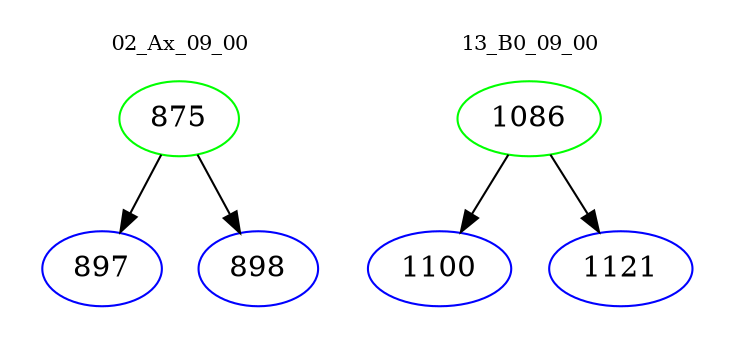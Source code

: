 digraph{
subgraph cluster_0 {
color = white
label = "02_Ax_09_00";
fontsize=10;
T0_875 [label="875", color="green"]
T0_875 -> T0_897 [color="black"]
T0_897 [label="897", color="blue"]
T0_875 -> T0_898 [color="black"]
T0_898 [label="898", color="blue"]
}
subgraph cluster_1 {
color = white
label = "13_B0_09_00";
fontsize=10;
T1_1086 [label="1086", color="green"]
T1_1086 -> T1_1100 [color="black"]
T1_1100 [label="1100", color="blue"]
T1_1086 -> T1_1121 [color="black"]
T1_1121 [label="1121", color="blue"]
}
}
